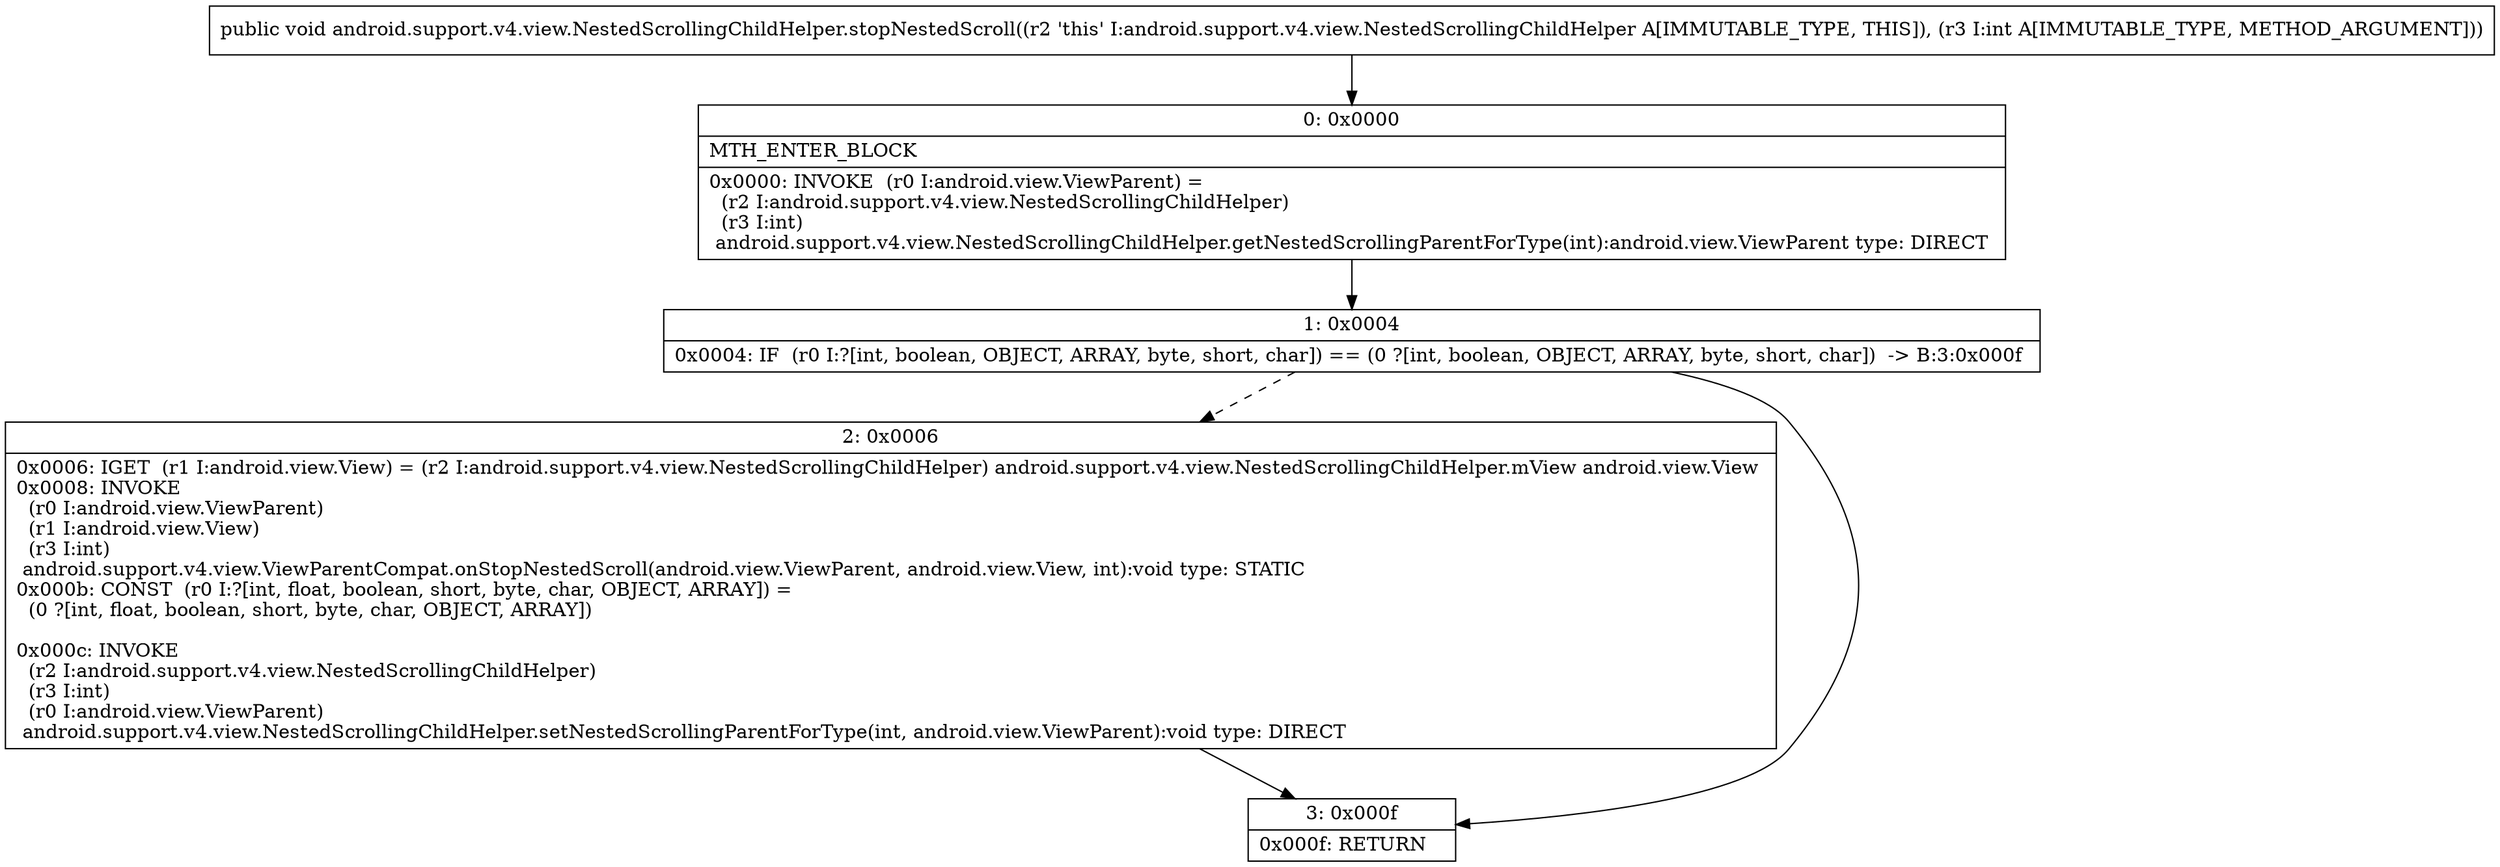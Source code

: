 digraph "CFG forandroid.support.v4.view.NestedScrollingChildHelper.stopNestedScroll(I)V" {
Node_0 [shape=record,label="{0\:\ 0x0000|MTH_ENTER_BLOCK\l|0x0000: INVOKE  (r0 I:android.view.ViewParent) = \l  (r2 I:android.support.v4.view.NestedScrollingChildHelper)\l  (r3 I:int)\l android.support.v4.view.NestedScrollingChildHelper.getNestedScrollingParentForType(int):android.view.ViewParent type: DIRECT \l}"];
Node_1 [shape=record,label="{1\:\ 0x0004|0x0004: IF  (r0 I:?[int, boolean, OBJECT, ARRAY, byte, short, char]) == (0 ?[int, boolean, OBJECT, ARRAY, byte, short, char])  \-\> B:3:0x000f \l}"];
Node_2 [shape=record,label="{2\:\ 0x0006|0x0006: IGET  (r1 I:android.view.View) = (r2 I:android.support.v4.view.NestedScrollingChildHelper) android.support.v4.view.NestedScrollingChildHelper.mView android.view.View \l0x0008: INVOKE  \l  (r0 I:android.view.ViewParent)\l  (r1 I:android.view.View)\l  (r3 I:int)\l android.support.v4.view.ViewParentCompat.onStopNestedScroll(android.view.ViewParent, android.view.View, int):void type: STATIC \l0x000b: CONST  (r0 I:?[int, float, boolean, short, byte, char, OBJECT, ARRAY]) = \l  (0 ?[int, float, boolean, short, byte, char, OBJECT, ARRAY])\l \l0x000c: INVOKE  \l  (r2 I:android.support.v4.view.NestedScrollingChildHelper)\l  (r3 I:int)\l  (r0 I:android.view.ViewParent)\l android.support.v4.view.NestedScrollingChildHelper.setNestedScrollingParentForType(int, android.view.ViewParent):void type: DIRECT \l}"];
Node_3 [shape=record,label="{3\:\ 0x000f|0x000f: RETURN   \l}"];
MethodNode[shape=record,label="{public void android.support.v4.view.NestedScrollingChildHelper.stopNestedScroll((r2 'this' I:android.support.v4.view.NestedScrollingChildHelper A[IMMUTABLE_TYPE, THIS]), (r3 I:int A[IMMUTABLE_TYPE, METHOD_ARGUMENT])) }"];
MethodNode -> Node_0;
Node_0 -> Node_1;
Node_1 -> Node_2[style=dashed];
Node_1 -> Node_3;
Node_2 -> Node_3;
}

